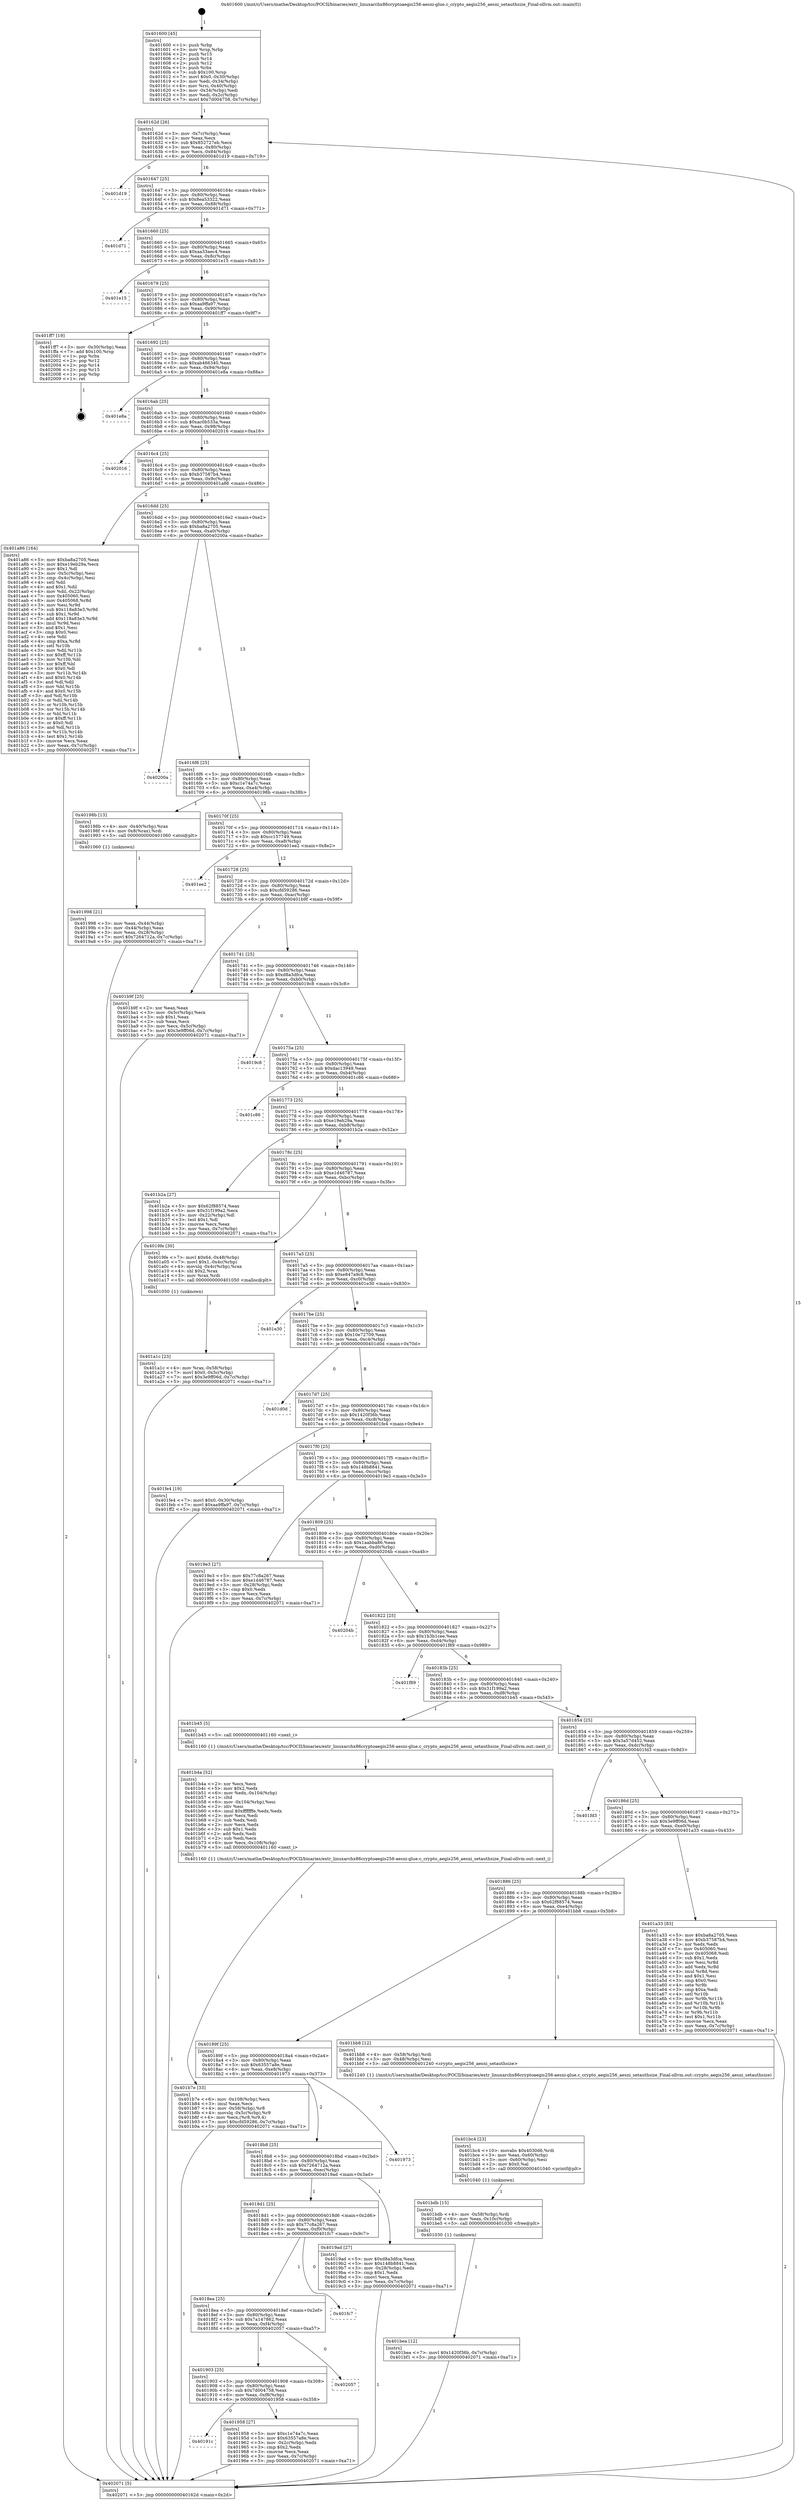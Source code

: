 digraph "0x401600" {
  label = "0x401600 (/mnt/c/Users/mathe/Desktop/tcc/POCII/binaries/extr_linuxarchx86cryptoaegis256-aesni-glue.c_crypto_aegis256_aesni_setauthsize_Final-ollvm.out::main(0))"
  labelloc = "t"
  node[shape=record]

  Entry [label="",width=0.3,height=0.3,shape=circle,fillcolor=black,style=filled]
  "0x40162d" [label="{
     0x40162d [26]\l
     | [instrs]\l
     &nbsp;&nbsp;0x40162d \<+3\>: mov -0x7c(%rbp),%eax\l
     &nbsp;&nbsp;0x401630 \<+2\>: mov %eax,%ecx\l
     &nbsp;&nbsp;0x401632 \<+6\>: sub $0x852727eb,%ecx\l
     &nbsp;&nbsp;0x401638 \<+3\>: mov %eax,-0x80(%rbp)\l
     &nbsp;&nbsp;0x40163b \<+6\>: mov %ecx,-0x84(%rbp)\l
     &nbsp;&nbsp;0x401641 \<+6\>: je 0000000000401d19 \<main+0x719\>\l
  }"]
  "0x401d19" [label="{
     0x401d19\l
  }", style=dashed]
  "0x401647" [label="{
     0x401647 [25]\l
     | [instrs]\l
     &nbsp;&nbsp;0x401647 \<+5\>: jmp 000000000040164c \<main+0x4c\>\l
     &nbsp;&nbsp;0x40164c \<+3\>: mov -0x80(%rbp),%eax\l
     &nbsp;&nbsp;0x40164f \<+5\>: sub $0x8ea53322,%eax\l
     &nbsp;&nbsp;0x401654 \<+6\>: mov %eax,-0x88(%rbp)\l
     &nbsp;&nbsp;0x40165a \<+6\>: je 0000000000401d71 \<main+0x771\>\l
  }"]
  Exit [label="",width=0.3,height=0.3,shape=circle,fillcolor=black,style=filled,peripheries=2]
  "0x401d71" [label="{
     0x401d71\l
  }", style=dashed]
  "0x401660" [label="{
     0x401660 [25]\l
     | [instrs]\l
     &nbsp;&nbsp;0x401660 \<+5\>: jmp 0000000000401665 \<main+0x65\>\l
     &nbsp;&nbsp;0x401665 \<+3\>: mov -0x80(%rbp),%eax\l
     &nbsp;&nbsp;0x401668 \<+5\>: sub $0xaa33aec4,%eax\l
     &nbsp;&nbsp;0x40166d \<+6\>: mov %eax,-0x8c(%rbp)\l
     &nbsp;&nbsp;0x401673 \<+6\>: je 0000000000401e15 \<main+0x815\>\l
  }"]
  "0x401bea" [label="{
     0x401bea [12]\l
     | [instrs]\l
     &nbsp;&nbsp;0x401bea \<+7\>: movl $0x1420f36b,-0x7c(%rbp)\l
     &nbsp;&nbsp;0x401bf1 \<+5\>: jmp 0000000000402071 \<main+0xa71\>\l
  }"]
  "0x401e15" [label="{
     0x401e15\l
  }", style=dashed]
  "0x401679" [label="{
     0x401679 [25]\l
     | [instrs]\l
     &nbsp;&nbsp;0x401679 \<+5\>: jmp 000000000040167e \<main+0x7e\>\l
     &nbsp;&nbsp;0x40167e \<+3\>: mov -0x80(%rbp),%eax\l
     &nbsp;&nbsp;0x401681 \<+5\>: sub $0xaa9ffa97,%eax\l
     &nbsp;&nbsp;0x401686 \<+6\>: mov %eax,-0x90(%rbp)\l
     &nbsp;&nbsp;0x40168c \<+6\>: je 0000000000401ff7 \<main+0x9f7\>\l
  }"]
  "0x401bdb" [label="{
     0x401bdb [15]\l
     | [instrs]\l
     &nbsp;&nbsp;0x401bdb \<+4\>: mov -0x58(%rbp),%rdi\l
     &nbsp;&nbsp;0x401bdf \<+6\>: mov %eax,-0x10c(%rbp)\l
     &nbsp;&nbsp;0x401be5 \<+5\>: call 0000000000401030 \<free@plt\>\l
     | [calls]\l
     &nbsp;&nbsp;0x401030 \{1\} (unknown)\l
  }"]
  "0x401ff7" [label="{
     0x401ff7 [19]\l
     | [instrs]\l
     &nbsp;&nbsp;0x401ff7 \<+3\>: mov -0x30(%rbp),%eax\l
     &nbsp;&nbsp;0x401ffa \<+7\>: add $0x100,%rsp\l
     &nbsp;&nbsp;0x402001 \<+1\>: pop %rbx\l
     &nbsp;&nbsp;0x402002 \<+2\>: pop %r12\l
     &nbsp;&nbsp;0x402004 \<+2\>: pop %r14\l
     &nbsp;&nbsp;0x402006 \<+2\>: pop %r15\l
     &nbsp;&nbsp;0x402008 \<+1\>: pop %rbp\l
     &nbsp;&nbsp;0x402009 \<+1\>: ret\l
  }"]
  "0x401692" [label="{
     0x401692 [25]\l
     | [instrs]\l
     &nbsp;&nbsp;0x401692 \<+5\>: jmp 0000000000401697 \<main+0x97\>\l
     &nbsp;&nbsp;0x401697 \<+3\>: mov -0x80(%rbp),%eax\l
     &nbsp;&nbsp;0x40169a \<+5\>: sub $0xab466340,%eax\l
     &nbsp;&nbsp;0x40169f \<+6\>: mov %eax,-0x94(%rbp)\l
     &nbsp;&nbsp;0x4016a5 \<+6\>: je 0000000000401e8a \<main+0x88a\>\l
  }"]
  "0x401bc4" [label="{
     0x401bc4 [23]\l
     | [instrs]\l
     &nbsp;&nbsp;0x401bc4 \<+10\>: movabs $0x4030d6,%rdi\l
     &nbsp;&nbsp;0x401bce \<+3\>: mov %eax,-0x60(%rbp)\l
     &nbsp;&nbsp;0x401bd1 \<+3\>: mov -0x60(%rbp),%esi\l
     &nbsp;&nbsp;0x401bd4 \<+2\>: mov $0x0,%al\l
     &nbsp;&nbsp;0x401bd6 \<+5\>: call 0000000000401040 \<printf@plt\>\l
     | [calls]\l
     &nbsp;&nbsp;0x401040 \{1\} (unknown)\l
  }"]
  "0x401e8a" [label="{
     0x401e8a\l
  }", style=dashed]
  "0x4016ab" [label="{
     0x4016ab [25]\l
     | [instrs]\l
     &nbsp;&nbsp;0x4016ab \<+5\>: jmp 00000000004016b0 \<main+0xb0\>\l
     &nbsp;&nbsp;0x4016b0 \<+3\>: mov -0x80(%rbp),%eax\l
     &nbsp;&nbsp;0x4016b3 \<+5\>: sub $0xac0b533a,%eax\l
     &nbsp;&nbsp;0x4016b8 \<+6\>: mov %eax,-0x98(%rbp)\l
     &nbsp;&nbsp;0x4016be \<+6\>: je 0000000000402016 \<main+0xa16\>\l
  }"]
  "0x401b7e" [label="{
     0x401b7e [33]\l
     | [instrs]\l
     &nbsp;&nbsp;0x401b7e \<+6\>: mov -0x108(%rbp),%ecx\l
     &nbsp;&nbsp;0x401b84 \<+3\>: imul %eax,%ecx\l
     &nbsp;&nbsp;0x401b87 \<+4\>: mov -0x58(%rbp),%r8\l
     &nbsp;&nbsp;0x401b8b \<+4\>: movslq -0x5c(%rbp),%r9\l
     &nbsp;&nbsp;0x401b8f \<+4\>: mov %ecx,(%r8,%r9,4)\l
     &nbsp;&nbsp;0x401b93 \<+7\>: movl $0xcfd59286,-0x7c(%rbp)\l
     &nbsp;&nbsp;0x401b9a \<+5\>: jmp 0000000000402071 \<main+0xa71\>\l
  }"]
  "0x402016" [label="{
     0x402016\l
  }", style=dashed]
  "0x4016c4" [label="{
     0x4016c4 [25]\l
     | [instrs]\l
     &nbsp;&nbsp;0x4016c4 \<+5\>: jmp 00000000004016c9 \<main+0xc9\>\l
     &nbsp;&nbsp;0x4016c9 \<+3\>: mov -0x80(%rbp),%eax\l
     &nbsp;&nbsp;0x4016cc \<+5\>: sub $0xb37587b4,%eax\l
     &nbsp;&nbsp;0x4016d1 \<+6\>: mov %eax,-0x9c(%rbp)\l
     &nbsp;&nbsp;0x4016d7 \<+6\>: je 0000000000401a86 \<main+0x486\>\l
  }"]
  "0x401b4a" [label="{
     0x401b4a [52]\l
     | [instrs]\l
     &nbsp;&nbsp;0x401b4a \<+2\>: xor %ecx,%ecx\l
     &nbsp;&nbsp;0x401b4c \<+5\>: mov $0x2,%edx\l
     &nbsp;&nbsp;0x401b51 \<+6\>: mov %edx,-0x104(%rbp)\l
     &nbsp;&nbsp;0x401b57 \<+1\>: cltd\l
     &nbsp;&nbsp;0x401b58 \<+6\>: mov -0x104(%rbp),%esi\l
     &nbsp;&nbsp;0x401b5e \<+2\>: idiv %esi\l
     &nbsp;&nbsp;0x401b60 \<+6\>: imul $0xfffffffe,%edx,%edx\l
     &nbsp;&nbsp;0x401b66 \<+2\>: mov %ecx,%edi\l
     &nbsp;&nbsp;0x401b68 \<+2\>: sub %edx,%edi\l
     &nbsp;&nbsp;0x401b6a \<+2\>: mov %ecx,%edx\l
     &nbsp;&nbsp;0x401b6c \<+3\>: sub $0x1,%edx\l
     &nbsp;&nbsp;0x401b6f \<+2\>: add %edx,%edi\l
     &nbsp;&nbsp;0x401b71 \<+2\>: sub %edi,%ecx\l
     &nbsp;&nbsp;0x401b73 \<+6\>: mov %ecx,-0x108(%rbp)\l
     &nbsp;&nbsp;0x401b79 \<+5\>: call 0000000000401160 \<next_i\>\l
     | [calls]\l
     &nbsp;&nbsp;0x401160 \{1\} (/mnt/c/Users/mathe/Desktop/tcc/POCII/binaries/extr_linuxarchx86cryptoaegis256-aesni-glue.c_crypto_aegis256_aesni_setauthsize_Final-ollvm.out::next_i)\l
  }"]
  "0x401a86" [label="{
     0x401a86 [164]\l
     | [instrs]\l
     &nbsp;&nbsp;0x401a86 \<+5\>: mov $0xba8a2705,%eax\l
     &nbsp;&nbsp;0x401a8b \<+5\>: mov $0xe19eb29a,%ecx\l
     &nbsp;&nbsp;0x401a90 \<+2\>: mov $0x1,%dl\l
     &nbsp;&nbsp;0x401a92 \<+3\>: mov -0x5c(%rbp),%esi\l
     &nbsp;&nbsp;0x401a95 \<+3\>: cmp -0x4c(%rbp),%esi\l
     &nbsp;&nbsp;0x401a98 \<+4\>: setl %dil\l
     &nbsp;&nbsp;0x401a9c \<+4\>: and $0x1,%dil\l
     &nbsp;&nbsp;0x401aa0 \<+4\>: mov %dil,-0x22(%rbp)\l
     &nbsp;&nbsp;0x401aa4 \<+7\>: mov 0x405060,%esi\l
     &nbsp;&nbsp;0x401aab \<+8\>: mov 0x405068,%r8d\l
     &nbsp;&nbsp;0x401ab3 \<+3\>: mov %esi,%r9d\l
     &nbsp;&nbsp;0x401ab6 \<+7\>: sub $0x118a83e3,%r9d\l
     &nbsp;&nbsp;0x401abd \<+4\>: sub $0x1,%r9d\l
     &nbsp;&nbsp;0x401ac1 \<+7\>: add $0x118a83e3,%r9d\l
     &nbsp;&nbsp;0x401ac8 \<+4\>: imul %r9d,%esi\l
     &nbsp;&nbsp;0x401acc \<+3\>: and $0x1,%esi\l
     &nbsp;&nbsp;0x401acf \<+3\>: cmp $0x0,%esi\l
     &nbsp;&nbsp;0x401ad2 \<+4\>: sete %dil\l
     &nbsp;&nbsp;0x401ad6 \<+4\>: cmp $0xa,%r8d\l
     &nbsp;&nbsp;0x401ada \<+4\>: setl %r10b\l
     &nbsp;&nbsp;0x401ade \<+3\>: mov %dil,%r11b\l
     &nbsp;&nbsp;0x401ae1 \<+4\>: xor $0xff,%r11b\l
     &nbsp;&nbsp;0x401ae5 \<+3\>: mov %r10b,%bl\l
     &nbsp;&nbsp;0x401ae8 \<+3\>: xor $0xff,%bl\l
     &nbsp;&nbsp;0x401aeb \<+3\>: xor $0x0,%dl\l
     &nbsp;&nbsp;0x401aee \<+3\>: mov %r11b,%r14b\l
     &nbsp;&nbsp;0x401af1 \<+4\>: and $0x0,%r14b\l
     &nbsp;&nbsp;0x401af5 \<+3\>: and %dl,%dil\l
     &nbsp;&nbsp;0x401af8 \<+3\>: mov %bl,%r15b\l
     &nbsp;&nbsp;0x401afb \<+4\>: and $0x0,%r15b\l
     &nbsp;&nbsp;0x401aff \<+3\>: and %dl,%r10b\l
     &nbsp;&nbsp;0x401b02 \<+3\>: or %dil,%r14b\l
     &nbsp;&nbsp;0x401b05 \<+3\>: or %r10b,%r15b\l
     &nbsp;&nbsp;0x401b08 \<+3\>: xor %r15b,%r14b\l
     &nbsp;&nbsp;0x401b0b \<+3\>: or %bl,%r11b\l
     &nbsp;&nbsp;0x401b0e \<+4\>: xor $0xff,%r11b\l
     &nbsp;&nbsp;0x401b12 \<+3\>: or $0x0,%dl\l
     &nbsp;&nbsp;0x401b15 \<+3\>: and %dl,%r11b\l
     &nbsp;&nbsp;0x401b18 \<+3\>: or %r11b,%r14b\l
     &nbsp;&nbsp;0x401b1b \<+4\>: test $0x1,%r14b\l
     &nbsp;&nbsp;0x401b1f \<+3\>: cmovne %ecx,%eax\l
     &nbsp;&nbsp;0x401b22 \<+3\>: mov %eax,-0x7c(%rbp)\l
     &nbsp;&nbsp;0x401b25 \<+5\>: jmp 0000000000402071 \<main+0xa71\>\l
  }"]
  "0x4016dd" [label="{
     0x4016dd [25]\l
     | [instrs]\l
     &nbsp;&nbsp;0x4016dd \<+5\>: jmp 00000000004016e2 \<main+0xe2\>\l
     &nbsp;&nbsp;0x4016e2 \<+3\>: mov -0x80(%rbp),%eax\l
     &nbsp;&nbsp;0x4016e5 \<+5\>: sub $0xba8a2705,%eax\l
     &nbsp;&nbsp;0x4016ea \<+6\>: mov %eax,-0xa0(%rbp)\l
     &nbsp;&nbsp;0x4016f0 \<+6\>: je 000000000040200a \<main+0xa0a\>\l
  }"]
  "0x401a1c" [label="{
     0x401a1c [23]\l
     | [instrs]\l
     &nbsp;&nbsp;0x401a1c \<+4\>: mov %rax,-0x58(%rbp)\l
     &nbsp;&nbsp;0x401a20 \<+7\>: movl $0x0,-0x5c(%rbp)\l
     &nbsp;&nbsp;0x401a27 \<+7\>: movl $0x3e9ff06d,-0x7c(%rbp)\l
     &nbsp;&nbsp;0x401a2e \<+5\>: jmp 0000000000402071 \<main+0xa71\>\l
  }"]
  "0x40200a" [label="{
     0x40200a\l
  }", style=dashed]
  "0x4016f6" [label="{
     0x4016f6 [25]\l
     | [instrs]\l
     &nbsp;&nbsp;0x4016f6 \<+5\>: jmp 00000000004016fb \<main+0xfb\>\l
     &nbsp;&nbsp;0x4016fb \<+3\>: mov -0x80(%rbp),%eax\l
     &nbsp;&nbsp;0x4016fe \<+5\>: sub $0xc1e74a7c,%eax\l
     &nbsp;&nbsp;0x401703 \<+6\>: mov %eax,-0xa4(%rbp)\l
     &nbsp;&nbsp;0x401709 \<+6\>: je 000000000040198b \<main+0x38b\>\l
  }"]
  "0x401998" [label="{
     0x401998 [21]\l
     | [instrs]\l
     &nbsp;&nbsp;0x401998 \<+3\>: mov %eax,-0x44(%rbp)\l
     &nbsp;&nbsp;0x40199b \<+3\>: mov -0x44(%rbp),%eax\l
     &nbsp;&nbsp;0x40199e \<+3\>: mov %eax,-0x28(%rbp)\l
     &nbsp;&nbsp;0x4019a1 \<+7\>: movl $0x7264712a,-0x7c(%rbp)\l
     &nbsp;&nbsp;0x4019a8 \<+5\>: jmp 0000000000402071 \<main+0xa71\>\l
  }"]
  "0x40198b" [label="{
     0x40198b [13]\l
     | [instrs]\l
     &nbsp;&nbsp;0x40198b \<+4\>: mov -0x40(%rbp),%rax\l
     &nbsp;&nbsp;0x40198f \<+4\>: mov 0x8(%rax),%rdi\l
     &nbsp;&nbsp;0x401993 \<+5\>: call 0000000000401060 \<atoi@plt\>\l
     | [calls]\l
     &nbsp;&nbsp;0x401060 \{1\} (unknown)\l
  }"]
  "0x40170f" [label="{
     0x40170f [25]\l
     | [instrs]\l
     &nbsp;&nbsp;0x40170f \<+5\>: jmp 0000000000401714 \<main+0x114\>\l
     &nbsp;&nbsp;0x401714 \<+3\>: mov -0x80(%rbp),%eax\l
     &nbsp;&nbsp;0x401717 \<+5\>: sub $0xcc157749,%eax\l
     &nbsp;&nbsp;0x40171c \<+6\>: mov %eax,-0xa8(%rbp)\l
     &nbsp;&nbsp;0x401722 \<+6\>: je 0000000000401ee2 \<main+0x8e2\>\l
  }"]
  "0x401600" [label="{
     0x401600 [45]\l
     | [instrs]\l
     &nbsp;&nbsp;0x401600 \<+1\>: push %rbp\l
     &nbsp;&nbsp;0x401601 \<+3\>: mov %rsp,%rbp\l
     &nbsp;&nbsp;0x401604 \<+2\>: push %r15\l
     &nbsp;&nbsp;0x401606 \<+2\>: push %r14\l
     &nbsp;&nbsp;0x401608 \<+2\>: push %r12\l
     &nbsp;&nbsp;0x40160a \<+1\>: push %rbx\l
     &nbsp;&nbsp;0x40160b \<+7\>: sub $0x100,%rsp\l
     &nbsp;&nbsp;0x401612 \<+7\>: movl $0x0,-0x30(%rbp)\l
     &nbsp;&nbsp;0x401619 \<+3\>: mov %edi,-0x34(%rbp)\l
     &nbsp;&nbsp;0x40161c \<+4\>: mov %rsi,-0x40(%rbp)\l
     &nbsp;&nbsp;0x401620 \<+3\>: mov -0x34(%rbp),%edi\l
     &nbsp;&nbsp;0x401623 \<+3\>: mov %edi,-0x2c(%rbp)\l
     &nbsp;&nbsp;0x401626 \<+7\>: movl $0x7d004758,-0x7c(%rbp)\l
  }"]
  "0x401ee2" [label="{
     0x401ee2\l
  }", style=dashed]
  "0x401728" [label="{
     0x401728 [25]\l
     | [instrs]\l
     &nbsp;&nbsp;0x401728 \<+5\>: jmp 000000000040172d \<main+0x12d\>\l
     &nbsp;&nbsp;0x40172d \<+3\>: mov -0x80(%rbp),%eax\l
     &nbsp;&nbsp;0x401730 \<+5\>: sub $0xcfd59286,%eax\l
     &nbsp;&nbsp;0x401735 \<+6\>: mov %eax,-0xac(%rbp)\l
     &nbsp;&nbsp;0x40173b \<+6\>: je 0000000000401b9f \<main+0x59f\>\l
  }"]
  "0x402071" [label="{
     0x402071 [5]\l
     | [instrs]\l
     &nbsp;&nbsp;0x402071 \<+5\>: jmp 000000000040162d \<main+0x2d\>\l
  }"]
  "0x401b9f" [label="{
     0x401b9f [25]\l
     | [instrs]\l
     &nbsp;&nbsp;0x401b9f \<+2\>: xor %eax,%eax\l
     &nbsp;&nbsp;0x401ba1 \<+3\>: mov -0x5c(%rbp),%ecx\l
     &nbsp;&nbsp;0x401ba4 \<+3\>: sub $0x1,%eax\l
     &nbsp;&nbsp;0x401ba7 \<+2\>: sub %eax,%ecx\l
     &nbsp;&nbsp;0x401ba9 \<+3\>: mov %ecx,-0x5c(%rbp)\l
     &nbsp;&nbsp;0x401bac \<+7\>: movl $0x3e9ff06d,-0x7c(%rbp)\l
     &nbsp;&nbsp;0x401bb3 \<+5\>: jmp 0000000000402071 \<main+0xa71\>\l
  }"]
  "0x401741" [label="{
     0x401741 [25]\l
     | [instrs]\l
     &nbsp;&nbsp;0x401741 \<+5\>: jmp 0000000000401746 \<main+0x146\>\l
     &nbsp;&nbsp;0x401746 \<+3\>: mov -0x80(%rbp),%eax\l
     &nbsp;&nbsp;0x401749 \<+5\>: sub $0xd8a3dfca,%eax\l
     &nbsp;&nbsp;0x40174e \<+6\>: mov %eax,-0xb0(%rbp)\l
     &nbsp;&nbsp;0x401754 \<+6\>: je 00000000004019c8 \<main+0x3c8\>\l
  }"]
  "0x40191c" [label="{
     0x40191c\l
  }", style=dashed]
  "0x4019c8" [label="{
     0x4019c8\l
  }", style=dashed]
  "0x40175a" [label="{
     0x40175a [25]\l
     | [instrs]\l
     &nbsp;&nbsp;0x40175a \<+5\>: jmp 000000000040175f \<main+0x15f\>\l
     &nbsp;&nbsp;0x40175f \<+3\>: mov -0x80(%rbp),%eax\l
     &nbsp;&nbsp;0x401762 \<+5\>: sub $0xdac13949,%eax\l
     &nbsp;&nbsp;0x401767 \<+6\>: mov %eax,-0xb4(%rbp)\l
     &nbsp;&nbsp;0x40176d \<+6\>: je 0000000000401c86 \<main+0x686\>\l
  }"]
  "0x401958" [label="{
     0x401958 [27]\l
     | [instrs]\l
     &nbsp;&nbsp;0x401958 \<+5\>: mov $0xc1e74a7c,%eax\l
     &nbsp;&nbsp;0x40195d \<+5\>: mov $0x63557a8e,%ecx\l
     &nbsp;&nbsp;0x401962 \<+3\>: mov -0x2c(%rbp),%edx\l
     &nbsp;&nbsp;0x401965 \<+3\>: cmp $0x2,%edx\l
     &nbsp;&nbsp;0x401968 \<+3\>: cmovne %ecx,%eax\l
     &nbsp;&nbsp;0x40196b \<+3\>: mov %eax,-0x7c(%rbp)\l
     &nbsp;&nbsp;0x40196e \<+5\>: jmp 0000000000402071 \<main+0xa71\>\l
  }"]
  "0x401c86" [label="{
     0x401c86\l
  }", style=dashed]
  "0x401773" [label="{
     0x401773 [25]\l
     | [instrs]\l
     &nbsp;&nbsp;0x401773 \<+5\>: jmp 0000000000401778 \<main+0x178\>\l
     &nbsp;&nbsp;0x401778 \<+3\>: mov -0x80(%rbp),%eax\l
     &nbsp;&nbsp;0x40177b \<+5\>: sub $0xe19eb29a,%eax\l
     &nbsp;&nbsp;0x401780 \<+6\>: mov %eax,-0xb8(%rbp)\l
     &nbsp;&nbsp;0x401786 \<+6\>: je 0000000000401b2a \<main+0x52a\>\l
  }"]
  "0x401903" [label="{
     0x401903 [25]\l
     | [instrs]\l
     &nbsp;&nbsp;0x401903 \<+5\>: jmp 0000000000401908 \<main+0x308\>\l
     &nbsp;&nbsp;0x401908 \<+3\>: mov -0x80(%rbp),%eax\l
     &nbsp;&nbsp;0x40190b \<+5\>: sub $0x7d004758,%eax\l
     &nbsp;&nbsp;0x401910 \<+6\>: mov %eax,-0xf8(%rbp)\l
     &nbsp;&nbsp;0x401916 \<+6\>: je 0000000000401958 \<main+0x358\>\l
  }"]
  "0x401b2a" [label="{
     0x401b2a [27]\l
     | [instrs]\l
     &nbsp;&nbsp;0x401b2a \<+5\>: mov $0x62f88574,%eax\l
     &nbsp;&nbsp;0x401b2f \<+5\>: mov $0x31f199a2,%ecx\l
     &nbsp;&nbsp;0x401b34 \<+3\>: mov -0x22(%rbp),%dl\l
     &nbsp;&nbsp;0x401b37 \<+3\>: test $0x1,%dl\l
     &nbsp;&nbsp;0x401b3a \<+3\>: cmovne %ecx,%eax\l
     &nbsp;&nbsp;0x401b3d \<+3\>: mov %eax,-0x7c(%rbp)\l
     &nbsp;&nbsp;0x401b40 \<+5\>: jmp 0000000000402071 \<main+0xa71\>\l
  }"]
  "0x40178c" [label="{
     0x40178c [25]\l
     | [instrs]\l
     &nbsp;&nbsp;0x40178c \<+5\>: jmp 0000000000401791 \<main+0x191\>\l
     &nbsp;&nbsp;0x401791 \<+3\>: mov -0x80(%rbp),%eax\l
     &nbsp;&nbsp;0x401794 \<+5\>: sub $0xe1d46787,%eax\l
     &nbsp;&nbsp;0x401799 \<+6\>: mov %eax,-0xbc(%rbp)\l
     &nbsp;&nbsp;0x40179f \<+6\>: je 00000000004019fe \<main+0x3fe\>\l
  }"]
  "0x402057" [label="{
     0x402057\l
  }", style=dashed]
  "0x4019fe" [label="{
     0x4019fe [30]\l
     | [instrs]\l
     &nbsp;&nbsp;0x4019fe \<+7\>: movl $0x64,-0x48(%rbp)\l
     &nbsp;&nbsp;0x401a05 \<+7\>: movl $0x1,-0x4c(%rbp)\l
     &nbsp;&nbsp;0x401a0c \<+4\>: movslq -0x4c(%rbp),%rax\l
     &nbsp;&nbsp;0x401a10 \<+4\>: shl $0x2,%rax\l
     &nbsp;&nbsp;0x401a14 \<+3\>: mov %rax,%rdi\l
     &nbsp;&nbsp;0x401a17 \<+5\>: call 0000000000401050 \<malloc@plt\>\l
     | [calls]\l
     &nbsp;&nbsp;0x401050 \{1\} (unknown)\l
  }"]
  "0x4017a5" [label="{
     0x4017a5 [25]\l
     | [instrs]\l
     &nbsp;&nbsp;0x4017a5 \<+5\>: jmp 00000000004017aa \<main+0x1aa\>\l
     &nbsp;&nbsp;0x4017aa \<+3\>: mov -0x80(%rbp),%eax\l
     &nbsp;&nbsp;0x4017ad \<+5\>: sub $0xe847a9c8,%eax\l
     &nbsp;&nbsp;0x4017b2 \<+6\>: mov %eax,-0xc0(%rbp)\l
     &nbsp;&nbsp;0x4017b8 \<+6\>: je 0000000000401e30 \<main+0x830\>\l
  }"]
  "0x4018ea" [label="{
     0x4018ea [25]\l
     | [instrs]\l
     &nbsp;&nbsp;0x4018ea \<+5\>: jmp 00000000004018ef \<main+0x2ef\>\l
     &nbsp;&nbsp;0x4018ef \<+3\>: mov -0x80(%rbp),%eax\l
     &nbsp;&nbsp;0x4018f2 \<+5\>: sub $0x7a147862,%eax\l
     &nbsp;&nbsp;0x4018f7 \<+6\>: mov %eax,-0xf4(%rbp)\l
     &nbsp;&nbsp;0x4018fd \<+6\>: je 0000000000402057 \<main+0xa57\>\l
  }"]
  "0x401e30" [label="{
     0x401e30\l
  }", style=dashed]
  "0x4017be" [label="{
     0x4017be [25]\l
     | [instrs]\l
     &nbsp;&nbsp;0x4017be \<+5\>: jmp 00000000004017c3 \<main+0x1c3\>\l
     &nbsp;&nbsp;0x4017c3 \<+3\>: mov -0x80(%rbp),%eax\l
     &nbsp;&nbsp;0x4017c6 \<+5\>: sub $0x10e72709,%eax\l
     &nbsp;&nbsp;0x4017cb \<+6\>: mov %eax,-0xc4(%rbp)\l
     &nbsp;&nbsp;0x4017d1 \<+6\>: je 0000000000401d0d \<main+0x70d\>\l
  }"]
  "0x401fc7" [label="{
     0x401fc7\l
  }", style=dashed]
  "0x401d0d" [label="{
     0x401d0d\l
  }", style=dashed]
  "0x4017d7" [label="{
     0x4017d7 [25]\l
     | [instrs]\l
     &nbsp;&nbsp;0x4017d7 \<+5\>: jmp 00000000004017dc \<main+0x1dc\>\l
     &nbsp;&nbsp;0x4017dc \<+3\>: mov -0x80(%rbp),%eax\l
     &nbsp;&nbsp;0x4017df \<+5\>: sub $0x1420f36b,%eax\l
     &nbsp;&nbsp;0x4017e4 \<+6\>: mov %eax,-0xc8(%rbp)\l
     &nbsp;&nbsp;0x4017ea \<+6\>: je 0000000000401fe4 \<main+0x9e4\>\l
  }"]
  "0x4018d1" [label="{
     0x4018d1 [25]\l
     | [instrs]\l
     &nbsp;&nbsp;0x4018d1 \<+5\>: jmp 00000000004018d6 \<main+0x2d6\>\l
     &nbsp;&nbsp;0x4018d6 \<+3\>: mov -0x80(%rbp),%eax\l
     &nbsp;&nbsp;0x4018d9 \<+5\>: sub $0x77c8a267,%eax\l
     &nbsp;&nbsp;0x4018de \<+6\>: mov %eax,-0xf0(%rbp)\l
     &nbsp;&nbsp;0x4018e4 \<+6\>: je 0000000000401fc7 \<main+0x9c7\>\l
  }"]
  "0x401fe4" [label="{
     0x401fe4 [19]\l
     | [instrs]\l
     &nbsp;&nbsp;0x401fe4 \<+7\>: movl $0x0,-0x30(%rbp)\l
     &nbsp;&nbsp;0x401feb \<+7\>: movl $0xaa9ffa97,-0x7c(%rbp)\l
     &nbsp;&nbsp;0x401ff2 \<+5\>: jmp 0000000000402071 \<main+0xa71\>\l
  }"]
  "0x4017f0" [label="{
     0x4017f0 [25]\l
     | [instrs]\l
     &nbsp;&nbsp;0x4017f0 \<+5\>: jmp 00000000004017f5 \<main+0x1f5\>\l
     &nbsp;&nbsp;0x4017f5 \<+3\>: mov -0x80(%rbp),%eax\l
     &nbsp;&nbsp;0x4017f8 \<+5\>: sub $0x148b8841,%eax\l
     &nbsp;&nbsp;0x4017fd \<+6\>: mov %eax,-0xcc(%rbp)\l
     &nbsp;&nbsp;0x401803 \<+6\>: je 00000000004019e3 \<main+0x3e3\>\l
  }"]
  "0x4019ad" [label="{
     0x4019ad [27]\l
     | [instrs]\l
     &nbsp;&nbsp;0x4019ad \<+5\>: mov $0xd8a3dfca,%eax\l
     &nbsp;&nbsp;0x4019b2 \<+5\>: mov $0x148b8841,%ecx\l
     &nbsp;&nbsp;0x4019b7 \<+3\>: mov -0x28(%rbp),%edx\l
     &nbsp;&nbsp;0x4019ba \<+3\>: cmp $0x1,%edx\l
     &nbsp;&nbsp;0x4019bd \<+3\>: cmovl %ecx,%eax\l
     &nbsp;&nbsp;0x4019c0 \<+3\>: mov %eax,-0x7c(%rbp)\l
     &nbsp;&nbsp;0x4019c3 \<+5\>: jmp 0000000000402071 \<main+0xa71\>\l
  }"]
  "0x4019e3" [label="{
     0x4019e3 [27]\l
     | [instrs]\l
     &nbsp;&nbsp;0x4019e3 \<+5\>: mov $0x77c8a267,%eax\l
     &nbsp;&nbsp;0x4019e8 \<+5\>: mov $0xe1d46787,%ecx\l
     &nbsp;&nbsp;0x4019ed \<+3\>: mov -0x28(%rbp),%edx\l
     &nbsp;&nbsp;0x4019f0 \<+3\>: cmp $0x0,%edx\l
     &nbsp;&nbsp;0x4019f3 \<+3\>: cmove %ecx,%eax\l
     &nbsp;&nbsp;0x4019f6 \<+3\>: mov %eax,-0x7c(%rbp)\l
     &nbsp;&nbsp;0x4019f9 \<+5\>: jmp 0000000000402071 \<main+0xa71\>\l
  }"]
  "0x401809" [label="{
     0x401809 [25]\l
     | [instrs]\l
     &nbsp;&nbsp;0x401809 \<+5\>: jmp 000000000040180e \<main+0x20e\>\l
     &nbsp;&nbsp;0x40180e \<+3\>: mov -0x80(%rbp),%eax\l
     &nbsp;&nbsp;0x401811 \<+5\>: sub $0x1aabba86,%eax\l
     &nbsp;&nbsp;0x401816 \<+6\>: mov %eax,-0xd0(%rbp)\l
     &nbsp;&nbsp;0x40181c \<+6\>: je 000000000040204b \<main+0xa4b\>\l
  }"]
  "0x4018b8" [label="{
     0x4018b8 [25]\l
     | [instrs]\l
     &nbsp;&nbsp;0x4018b8 \<+5\>: jmp 00000000004018bd \<main+0x2bd\>\l
     &nbsp;&nbsp;0x4018bd \<+3\>: mov -0x80(%rbp),%eax\l
     &nbsp;&nbsp;0x4018c0 \<+5\>: sub $0x7264712a,%eax\l
     &nbsp;&nbsp;0x4018c5 \<+6\>: mov %eax,-0xec(%rbp)\l
     &nbsp;&nbsp;0x4018cb \<+6\>: je 00000000004019ad \<main+0x3ad\>\l
  }"]
  "0x40204b" [label="{
     0x40204b\l
  }", style=dashed]
  "0x401822" [label="{
     0x401822 [25]\l
     | [instrs]\l
     &nbsp;&nbsp;0x401822 \<+5\>: jmp 0000000000401827 \<main+0x227\>\l
     &nbsp;&nbsp;0x401827 \<+3\>: mov -0x80(%rbp),%eax\l
     &nbsp;&nbsp;0x40182a \<+5\>: sub $0x1b3b1cee,%eax\l
     &nbsp;&nbsp;0x40182f \<+6\>: mov %eax,-0xd4(%rbp)\l
     &nbsp;&nbsp;0x401835 \<+6\>: je 0000000000401f89 \<main+0x989\>\l
  }"]
  "0x401973" [label="{
     0x401973\l
  }", style=dashed]
  "0x401f89" [label="{
     0x401f89\l
  }", style=dashed]
  "0x40183b" [label="{
     0x40183b [25]\l
     | [instrs]\l
     &nbsp;&nbsp;0x40183b \<+5\>: jmp 0000000000401840 \<main+0x240\>\l
     &nbsp;&nbsp;0x401840 \<+3\>: mov -0x80(%rbp),%eax\l
     &nbsp;&nbsp;0x401843 \<+5\>: sub $0x31f199a2,%eax\l
     &nbsp;&nbsp;0x401848 \<+6\>: mov %eax,-0xd8(%rbp)\l
     &nbsp;&nbsp;0x40184e \<+6\>: je 0000000000401b45 \<main+0x545\>\l
  }"]
  "0x40189f" [label="{
     0x40189f [25]\l
     | [instrs]\l
     &nbsp;&nbsp;0x40189f \<+5\>: jmp 00000000004018a4 \<main+0x2a4\>\l
     &nbsp;&nbsp;0x4018a4 \<+3\>: mov -0x80(%rbp),%eax\l
     &nbsp;&nbsp;0x4018a7 \<+5\>: sub $0x63557a8e,%eax\l
     &nbsp;&nbsp;0x4018ac \<+6\>: mov %eax,-0xe8(%rbp)\l
     &nbsp;&nbsp;0x4018b2 \<+6\>: je 0000000000401973 \<main+0x373\>\l
  }"]
  "0x401b45" [label="{
     0x401b45 [5]\l
     | [instrs]\l
     &nbsp;&nbsp;0x401b45 \<+5\>: call 0000000000401160 \<next_i\>\l
     | [calls]\l
     &nbsp;&nbsp;0x401160 \{1\} (/mnt/c/Users/mathe/Desktop/tcc/POCII/binaries/extr_linuxarchx86cryptoaegis256-aesni-glue.c_crypto_aegis256_aesni_setauthsize_Final-ollvm.out::next_i)\l
  }"]
  "0x401854" [label="{
     0x401854 [25]\l
     | [instrs]\l
     &nbsp;&nbsp;0x401854 \<+5\>: jmp 0000000000401859 \<main+0x259\>\l
     &nbsp;&nbsp;0x401859 \<+3\>: mov -0x80(%rbp),%eax\l
     &nbsp;&nbsp;0x40185c \<+5\>: sub $0x3a57d452,%eax\l
     &nbsp;&nbsp;0x401861 \<+6\>: mov %eax,-0xdc(%rbp)\l
     &nbsp;&nbsp;0x401867 \<+6\>: je 0000000000401fd3 \<main+0x9d3\>\l
  }"]
  "0x401bb8" [label="{
     0x401bb8 [12]\l
     | [instrs]\l
     &nbsp;&nbsp;0x401bb8 \<+4\>: mov -0x58(%rbp),%rdi\l
     &nbsp;&nbsp;0x401bbc \<+3\>: mov -0x48(%rbp),%esi\l
     &nbsp;&nbsp;0x401bbf \<+5\>: call 0000000000401240 \<crypto_aegis256_aesni_setauthsize\>\l
     | [calls]\l
     &nbsp;&nbsp;0x401240 \{1\} (/mnt/c/Users/mathe/Desktop/tcc/POCII/binaries/extr_linuxarchx86cryptoaegis256-aesni-glue.c_crypto_aegis256_aesni_setauthsize_Final-ollvm.out::crypto_aegis256_aesni_setauthsize)\l
  }"]
  "0x401fd3" [label="{
     0x401fd3\l
  }", style=dashed]
  "0x40186d" [label="{
     0x40186d [25]\l
     | [instrs]\l
     &nbsp;&nbsp;0x40186d \<+5\>: jmp 0000000000401872 \<main+0x272\>\l
     &nbsp;&nbsp;0x401872 \<+3\>: mov -0x80(%rbp),%eax\l
     &nbsp;&nbsp;0x401875 \<+5\>: sub $0x3e9ff06d,%eax\l
     &nbsp;&nbsp;0x40187a \<+6\>: mov %eax,-0xe0(%rbp)\l
     &nbsp;&nbsp;0x401880 \<+6\>: je 0000000000401a33 \<main+0x433\>\l
  }"]
  "0x401886" [label="{
     0x401886 [25]\l
     | [instrs]\l
     &nbsp;&nbsp;0x401886 \<+5\>: jmp 000000000040188b \<main+0x28b\>\l
     &nbsp;&nbsp;0x40188b \<+3\>: mov -0x80(%rbp),%eax\l
     &nbsp;&nbsp;0x40188e \<+5\>: sub $0x62f88574,%eax\l
     &nbsp;&nbsp;0x401893 \<+6\>: mov %eax,-0xe4(%rbp)\l
     &nbsp;&nbsp;0x401899 \<+6\>: je 0000000000401bb8 \<main+0x5b8\>\l
  }"]
  "0x401a33" [label="{
     0x401a33 [83]\l
     | [instrs]\l
     &nbsp;&nbsp;0x401a33 \<+5\>: mov $0xba8a2705,%eax\l
     &nbsp;&nbsp;0x401a38 \<+5\>: mov $0xb37587b4,%ecx\l
     &nbsp;&nbsp;0x401a3d \<+2\>: xor %edx,%edx\l
     &nbsp;&nbsp;0x401a3f \<+7\>: mov 0x405060,%esi\l
     &nbsp;&nbsp;0x401a46 \<+7\>: mov 0x405068,%edi\l
     &nbsp;&nbsp;0x401a4d \<+3\>: sub $0x1,%edx\l
     &nbsp;&nbsp;0x401a50 \<+3\>: mov %esi,%r8d\l
     &nbsp;&nbsp;0x401a53 \<+3\>: add %edx,%r8d\l
     &nbsp;&nbsp;0x401a56 \<+4\>: imul %r8d,%esi\l
     &nbsp;&nbsp;0x401a5a \<+3\>: and $0x1,%esi\l
     &nbsp;&nbsp;0x401a5d \<+3\>: cmp $0x0,%esi\l
     &nbsp;&nbsp;0x401a60 \<+4\>: sete %r9b\l
     &nbsp;&nbsp;0x401a64 \<+3\>: cmp $0xa,%edi\l
     &nbsp;&nbsp;0x401a67 \<+4\>: setl %r10b\l
     &nbsp;&nbsp;0x401a6b \<+3\>: mov %r9b,%r11b\l
     &nbsp;&nbsp;0x401a6e \<+3\>: and %r10b,%r11b\l
     &nbsp;&nbsp;0x401a71 \<+3\>: xor %r10b,%r9b\l
     &nbsp;&nbsp;0x401a74 \<+3\>: or %r9b,%r11b\l
     &nbsp;&nbsp;0x401a77 \<+4\>: test $0x1,%r11b\l
     &nbsp;&nbsp;0x401a7b \<+3\>: cmovne %ecx,%eax\l
     &nbsp;&nbsp;0x401a7e \<+3\>: mov %eax,-0x7c(%rbp)\l
     &nbsp;&nbsp;0x401a81 \<+5\>: jmp 0000000000402071 \<main+0xa71\>\l
  }"]
  Entry -> "0x401600" [label=" 1"]
  "0x40162d" -> "0x401d19" [label=" 0"]
  "0x40162d" -> "0x401647" [label=" 16"]
  "0x401ff7" -> Exit [label=" 1"]
  "0x401647" -> "0x401d71" [label=" 0"]
  "0x401647" -> "0x401660" [label=" 16"]
  "0x401fe4" -> "0x402071" [label=" 1"]
  "0x401660" -> "0x401e15" [label=" 0"]
  "0x401660" -> "0x401679" [label=" 16"]
  "0x401bea" -> "0x402071" [label=" 1"]
  "0x401679" -> "0x401ff7" [label=" 1"]
  "0x401679" -> "0x401692" [label=" 15"]
  "0x401bdb" -> "0x401bea" [label=" 1"]
  "0x401692" -> "0x401e8a" [label=" 0"]
  "0x401692" -> "0x4016ab" [label=" 15"]
  "0x401bc4" -> "0x401bdb" [label=" 1"]
  "0x4016ab" -> "0x402016" [label=" 0"]
  "0x4016ab" -> "0x4016c4" [label=" 15"]
  "0x401bb8" -> "0x401bc4" [label=" 1"]
  "0x4016c4" -> "0x401a86" [label=" 2"]
  "0x4016c4" -> "0x4016dd" [label=" 13"]
  "0x401b9f" -> "0x402071" [label=" 1"]
  "0x4016dd" -> "0x40200a" [label=" 0"]
  "0x4016dd" -> "0x4016f6" [label=" 13"]
  "0x401b7e" -> "0x402071" [label=" 1"]
  "0x4016f6" -> "0x40198b" [label=" 1"]
  "0x4016f6" -> "0x40170f" [label=" 12"]
  "0x401b4a" -> "0x401b7e" [label=" 1"]
  "0x40170f" -> "0x401ee2" [label=" 0"]
  "0x40170f" -> "0x401728" [label=" 12"]
  "0x401b45" -> "0x401b4a" [label=" 1"]
  "0x401728" -> "0x401b9f" [label=" 1"]
  "0x401728" -> "0x401741" [label=" 11"]
  "0x401b2a" -> "0x402071" [label=" 2"]
  "0x401741" -> "0x4019c8" [label=" 0"]
  "0x401741" -> "0x40175a" [label=" 11"]
  "0x401a86" -> "0x402071" [label=" 2"]
  "0x40175a" -> "0x401c86" [label=" 0"]
  "0x40175a" -> "0x401773" [label=" 11"]
  "0x401a33" -> "0x402071" [label=" 2"]
  "0x401773" -> "0x401b2a" [label=" 2"]
  "0x401773" -> "0x40178c" [label=" 9"]
  "0x4019fe" -> "0x401a1c" [label=" 1"]
  "0x40178c" -> "0x4019fe" [label=" 1"]
  "0x40178c" -> "0x4017a5" [label=" 8"]
  "0x4019e3" -> "0x402071" [label=" 1"]
  "0x4017a5" -> "0x401e30" [label=" 0"]
  "0x4017a5" -> "0x4017be" [label=" 8"]
  "0x401998" -> "0x402071" [label=" 1"]
  "0x4017be" -> "0x401d0d" [label=" 0"]
  "0x4017be" -> "0x4017d7" [label=" 8"]
  "0x40198b" -> "0x401998" [label=" 1"]
  "0x4017d7" -> "0x401fe4" [label=" 1"]
  "0x4017d7" -> "0x4017f0" [label=" 7"]
  "0x401600" -> "0x40162d" [label=" 1"]
  "0x4017f0" -> "0x4019e3" [label=" 1"]
  "0x4017f0" -> "0x401809" [label=" 6"]
  "0x401958" -> "0x402071" [label=" 1"]
  "0x401809" -> "0x40204b" [label=" 0"]
  "0x401809" -> "0x401822" [label=" 6"]
  "0x401903" -> "0x401958" [label=" 1"]
  "0x401822" -> "0x401f89" [label=" 0"]
  "0x401822" -> "0x40183b" [label=" 6"]
  "0x401a1c" -> "0x402071" [label=" 1"]
  "0x40183b" -> "0x401b45" [label=" 1"]
  "0x40183b" -> "0x401854" [label=" 5"]
  "0x4018ea" -> "0x402057" [label=" 0"]
  "0x401854" -> "0x401fd3" [label=" 0"]
  "0x401854" -> "0x40186d" [label=" 5"]
  "0x4019ad" -> "0x402071" [label=" 1"]
  "0x40186d" -> "0x401a33" [label=" 2"]
  "0x40186d" -> "0x401886" [label=" 3"]
  "0x4018d1" -> "0x4018ea" [label=" 1"]
  "0x401886" -> "0x401bb8" [label=" 1"]
  "0x401886" -> "0x40189f" [label=" 2"]
  "0x4018ea" -> "0x401903" [label=" 1"]
  "0x40189f" -> "0x401973" [label=" 0"]
  "0x40189f" -> "0x4018b8" [label=" 2"]
  "0x401903" -> "0x40191c" [label=" 0"]
  "0x4018b8" -> "0x4019ad" [label=" 1"]
  "0x4018b8" -> "0x4018d1" [label=" 1"]
  "0x402071" -> "0x40162d" [label=" 15"]
  "0x4018d1" -> "0x401fc7" [label=" 0"]
}
